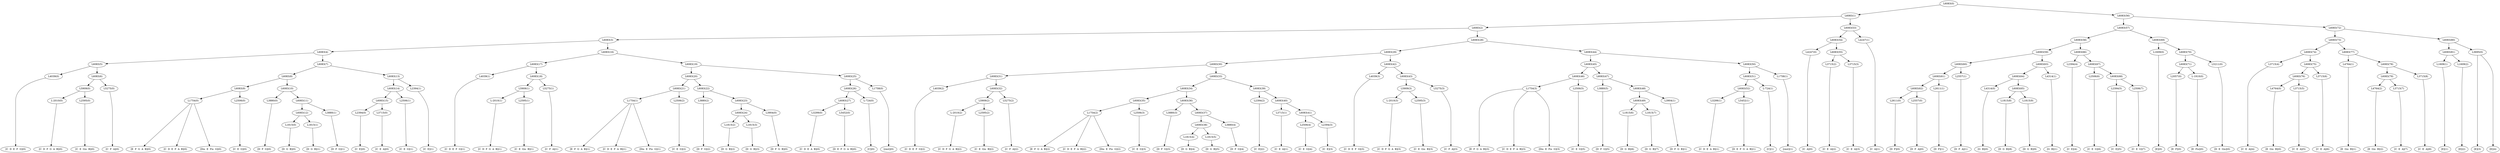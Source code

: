 digraph sample{
"L4039(0)"->"[C  D  E  F  G](0)"
"L-2010(0)"->"[C  D  F  G  A  B](0)"
"L2595(0)"->"[C  E  Gis  B](0)"
"L5909(0)"->"L-2010(0)"
"L5909(0)"->"L2595(0)"
"L5275(0)"->"[C  F  A](0)"
"L6083(6)"->"L5909(0)"
"L6083(6)"->"L5275(0)"
"L6083(5)"->"L4039(0)"
"L6083(5)"->"L6083(6)"
"L1754(0)"->"[E  F  G  A  B](0)"
"L1754(0)"->"[C  D  E  F  A  B](0)"
"L1754(0)"->"[Dis  E  Fis  G](0)"
"L2506(0)"->"[C  E  G](0)"
"L6083(9)"->"L1754(0)"
"L6083(9)"->"L2506(0)"
"L3880(0)"->"[D  F  G](0)"
"L1815(0)"->"[D  G  B](0)"
"L1815(1)"->"[D  G  B](1)"
"L6083(12)"->"L1815(0)"
"L6083(12)"->"L1815(1)"
"L3880(1)"->"[D  F  G](1)"
"L6083(11)"->"L6083(12)"
"L6083(11)"->"L3880(1)"
"L6083(10)"->"L3880(0)"
"L6083(10)"->"L6083(11)"
"L6083(8)"->"L6083(9)"
"L6083(8)"->"L6083(10)"
"L2394(0)"->"[C  E](0)"
"L3715(0)"->"[C  E  A](0)"
"L6083(15)"->"L2394(0)"
"L6083(15)"->"L3715(0)"
"L2506(1)"->"[C  E  G](1)"
"L6083(14)"->"L6083(15)"
"L6083(14)"->"L2506(1)"
"L2394(1)"->"[C  E](1)"
"L6083(13)"->"L6083(14)"
"L6083(13)"->"L2394(1)"
"L6083(7)"->"L6083(8)"
"L6083(7)"->"L6083(13)"
"L6083(4)"->"L6083(5)"
"L6083(4)"->"L6083(7)"
"L4039(1)"->"[C  D  E  F  G](1)"
"L-2010(1)"->"[C  D  F  G  A  B](1)"
"L2595(1)"->"[C  E  Gis  B](1)"
"L5909(1)"->"L-2010(1)"
"L5909(1)"->"L2595(1)"
"L5275(1)"->"[C  F  A](1)"
"L6083(18)"->"L5909(1)"
"L6083(18)"->"L5275(1)"
"L6083(17)"->"L4039(1)"
"L6083(17)"->"L6083(18)"
"L1754(1)"->"[E  F  G  A  B](1)"
"L1754(1)"->"[C  D  E  F  A  B](1)"
"L1754(1)"->"[Dis  E  Fis  G](1)"
"L2506(2)"->"[C  E  G](2)"
"L6083(21)"->"L1754(1)"
"L6083(21)"->"L2506(2)"
"L3880(2)"->"[D  F  G](2)"
"L1815(2)"->"[D  G  B](2)"
"L1815(3)"->"[D  G  B](3)"
"L6083(24)"->"L1815(2)"
"L6083(24)"->"L1815(3)"
"L3904(0)"->"[D  F  G  B](0)"
"L6083(23)"->"L6083(24)"
"L6083(23)"->"L3904(0)"
"L6083(22)"->"L3880(2)"
"L6083(22)"->"L6083(23)"
"L6083(20)"->"L6083(21)"
"L6083(20)"->"L6083(22)"
"L3299(0)"->"[C  D  E  A  B](0)"
"L5452(0)"->"[D  E  F  G  A  B](0)"
"L6083(27)"->"L3299(0)"
"L6083(27)"->"L5452(0)"
"L-724(0)"->"[C](0)"
"L6083(26)"->"L6083(27)"
"L6083(26)"->"L-724(0)"
"L1758(0)"->"[rest](0)"
"L6083(25)"->"L6083(26)"
"L6083(25)"->"L1758(0)"
"L6083(19)"->"L6083(20)"
"L6083(19)"->"L6083(25)"
"L6083(16)"->"L6083(17)"
"L6083(16)"->"L6083(19)"
"L6083(3)"->"L6083(4)"
"L6083(3)"->"L6083(16)"
"L4039(2)"->"[C  D  E  F  G](2)"
"L-2010(2)"->"[C  D  F  G  A  B](2)"
"L2595(2)"->"[C  E  Gis  B](2)"
"L5909(2)"->"L-2010(2)"
"L5909(2)"->"L2595(2)"
"L5275(2)"->"[C  F  A](2)"
"L6083(32)"->"L5909(2)"
"L6083(32)"->"L5275(2)"
"L6083(31)"->"L4039(2)"
"L6083(31)"->"L6083(32)"
"L1754(2)"->"[E  F  G  A  B](2)"
"L1754(2)"->"[C  D  E  F  A  B](2)"
"L1754(2)"->"[Dis  E  Fis  G](2)"
"L2506(3)"->"[C  E  G](3)"
"L6083(35)"->"L1754(2)"
"L6083(35)"->"L2506(3)"
"L3880(3)"->"[D  F  G](3)"
"L1815(4)"->"[D  G  B](4)"
"L1815(5)"->"[D  G  B](5)"
"L6083(38)"->"L1815(4)"
"L6083(38)"->"L1815(5)"
"L3880(4)"->"[D  F  G](4)"
"L6083(37)"->"L6083(38)"
"L6083(37)"->"L3880(4)"
"L6083(36)"->"L3880(3)"
"L6083(36)"->"L6083(37)"
"L6083(34)"->"L6083(35)"
"L6083(34)"->"L6083(36)"
"L2394(2)"->"[C  E](2)"
"L3715(1)"->"[C  E  A](1)"
"L2506(4)"->"[C  E  G](4)"
"L2394(3)"->"[C  E](3)"
"L6083(41)"->"L2506(4)"
"L6083(41)"->"L2394(3)"
"L6083(40)"->"L3715(1)"
"L6083(40)"->"L6083(41)"
"L6083(39)"->"L2394(2)"
"L6083(39)"->"L6083(40)"
"L6083(33)"->"L6083(34)"
"L6083(33)"->"L6083(39)"
"L6083(30)"->"L6083(31)"
"L6083(30)"->"L6083(33)"
"L4039(3)"->"[C  D  E  F  G](3)"
"L-2010(3)"->"[C  D  F  G  A  B](3)"
"L2595(3)"->"[C  E  Gis  B](3)"
"L5909(3)"->"L-2010(3)"
"L5909(3)"->"L2595(3)"
"L5275(3)"->"[C  F  A](3)"
"L6083(43)"->"L5909(3)"
"L6083(43)"->"L5275(3)"
"L6083(42)"->"L4039(3)"
"L6083(42)"->"L6083(43)"
"L6083(29)"->"L6083(30)"
"L6083(29)"->"L6083(42)"
"L1754(3)"->"[E  F  G  A  B](3)"
"L1754(3)"->"[C  D  E  F  A  B](3)"
"L1754(3)"->"[Dis  E  Fis  G](3)"
"L2506(5)"->"[C  E  G](5)"
"L6083(46)"->"L1754(3)"
"L6083(46)"->"L2506(5)"
"L3880(5)"->"[D  F  G](5)"
"L1815(6)"->"[D  G  B](6)"
"L1815(7)"->"[D  G  B](7)"
"L6083(49)"->"L1815(6)"
"L6083(49)"->"L1815(7)"
"L3904(1)"->"[D  F  G  B](1)"
"L6083(48)"->"L6083(49)"
"L6083(48)"->"L3904(1)"
"L6083(47)"->"L3880(5)"
"L6083(47)"->"L6083(48)"
"L6083(45)"->"L6083(46)"
"L6083(45)"->"L6083(47)"
"L3299(1)"->"[C  D  E  A  B](1)"
"L5452(1)"->"[D  E  F  G  A  B](1)"
"L6083(52)"->"L3299(1)"
"L6083(52)"->"L5452(1)"
"L-724(1)"->"[C](1)"
"L6083(51)"->"L6083(52)"
"L6083(51)"->"L-724(1)"
"L1758(1)"->"[rest](1)"
"L6083(50)"->"L6083(51)"
"L6083(50)"->"L1758(1)"
"L6083(44)"->"L6083(45)"
"L6083(44)"->"L6083(50)"
"L6083(28)"->"L6083(29)"
"L6083(28)"->"L6083(44)"
"L6083(2)"->"L6083(3)"
"L6083(2)"->"L6083(28)"
"L4247(0)"->"[C  A](0)"
"L3715(2)"->"[C  E  A](2)"
"L3715(3)"->"[C  E  A](3)"
"L6083(55)"->"L3715(2)"
"L6083(55)"->"L3715(3)"
"L6083(54)"->"L4247(0)"
"L6083(54)"->"L6083(55)"
"L4247(1)"->"[C  A](1)"
"L6083(53)"->"L6083(54)"
"L6083(53)"->"L4247(1)"
"L6083(1)"->"L6083(2)"
"L6083(1)"->"L6083(53)"
"L2611(0)"->"[D  F](0)"
"L2557(0)"->"[D  F  A](0)"
"L6083(62)"->"L2611(0)"
"L6083(62)"->"L2557(0)"
"L2611(1)"->"[D  F](1)"
"L6083(61)"->"L6083(62)"
"L6083(61)"->"L2611(1)"
"L2557(1)"->"[D  F  A](1)"
"L6083(60)"->"L6083(61)"
"L6083(60)"->"L2557(1)"
"L4314(0)"->"[G  B](0)"
"L1815(8)"->"[D  G  B](8)"
"L1815(9)"->"[D  G  B](9)"
"L6083(65)"->"L1815(8)"
"L6083(65)"->"L1815(9)"
"L6083(64)"->"L4314(0)"
"L6083(64)"->"L6083(65)"
"L4314(1)"->"[G  B](1)"
"L6083(63)"->"L6083(64)"
"L6083(63)"->"L4314(1)"
"L6083(59)"->"L6083(60)"
"L6083(59)"->"L6083(63)"
"L2394(4)"->"[C  E](4)"
"L2506(6)"->"[C  E  G](6)"
"L2394(5)"->"[C  E](5)"
"L2506(7)"->"[C  E  G](7)"
"L6083(68)"->"L2394(5)"
"L6083(68)"->"L2506(7)"
"L6083(67)"->"L2506(6)"
"L6083(67)"->"L6083(68)"
"L6083(66)"->"L2394(4)"
"L6083(66)"->"L6083(67)"
"L6083(58)"->"L6083(59)"
"L6083(58)"->"L6083(66)"
"L1609(0)"->"[E](0)"
"L2057(0)"->"[E  F](0)"
"L-1910(0)"->"[E  Fis](0)"
"L6083(71)"->"L2057(0)"
"L6083(71)"->"L-1910(0)"
"L5211(0)"->"[D  E  Gis](0)"
"L6083(70)"->"L6083(71)"
"L6083(70)"->"L5211(0)"
"L6083(69)"->"L1609(0)"
"L6083(69)"->"L6083(70)"
"L6083(57)"->"L6083(58)"
"L6083(57)"->"L6083(69)"
"L3715(4)"->"[C  E  A](4)"
"L4764(0)"->"[E  Gis  B](0)"
"L3715(5)"->"[C  E  A](5)"
"L6083(76)"->"L4764(0)"
"L6083(76)"->"L3715(5)"
"L3715(6)"->"[C  E  A](6)"
"L6083(75)"->"L6083(76)"
"L6083(75)"->"L3715(6)"
"L6083(74)"->"L3715(4)"
"L6083(74)"->"L6083(75)"
"L4764(1)"->"[E  Gis  B](1)"
"L4764(2)"->"[E  Gis  B](2)"
"L3715(7)"->"[C  E  A](7)"
"L6083(79)"->"L4764(2)"
"L6083(79)"->"L3715(7)"
"L3715(8)"->"[C  E  A](8)"
"L6083(78)"->"L6083(79)"
"L6083(78)"->"L3715(8)"
"L6083(77)"->"L4764(1)"
"L6083(77)"->"L6083(78)"
"L6083(73)"->"L6083(74)"
"L6083(73)"->"L6083(77)"
"L1609(1)"->"[E](1)"
"L1609(2)"->"[E](2)"
"L6083(81)"->"L1609(1)"
"L6083(81)"->"L1609(2)"
"L3695(0)"->"[E](3)"
"L3695(0)"->"[E](4)"
"L6083(80)"->"L6083(81)"
"L6083(80)"->"L3695(0)"
"L6083(72)"->"L6083(73)"
"L6083(72)"->"L6083(80)"
"L6083(56)"->"L6083(57)"
"L6083(56)"->"L6083(72)"
"L6083(0)"->"L6083(1)"
"L6083(0)"->"L6083(56)"
{rank = min; "L6083(0)"}
{rank = same; "L6083(1)"; "L6083(56)";}
{rank = same; "L6083(2)"; "L6083(53)"; "L6083(57)"; "L6083(72)";}
{rank = same; "L6083(3)"; "L6083(28)"; "L6083(54)"; "L4247(1)"; "L6083(58)"; "L6083(69)"; "L6083(73)"; "L6083(80)";}
{rank = same; "L6083(4)"; "L6083(16)"; "L6083(29)"; "L6083(44)"; "L4247(0)"; "L6083(55)"; "L6083(59)"; "L6083(66)"; "L1609(0)"; "L6083(70)"; "L6083(74)"; "L6083(77)"; "L6083(81)"; "L3695(0)";}
{rank = same; "L6083(5)"; "L6083(7)"; "L6083(17)"; "L6083(19)"; "L6083(30)"; "L6083(42)"; "L6083(45)"; "L6083(50)"; "L3715(2)"; "L3715(3)"; "L6083(60)"; "L6083(63)"; "L2394(4)"; "L6083(67)"; "L6083(71)"; "L5211(0)"; "L3715(4)"; "L6083(75)"; "L4764(1)"; "L6083(78)"; "L1609(1)"; "L1609(2)";}
{rank = same; "L4039(0)"; "L6083(6)"; "L6083(8)"; "L6083(13)"; "L4039(1)"; "L6083(18)"; "L6083(20)"; "L6083(25)"; "L6083(31)"; "L6083(33)"; "L4039(3)"; "L6083(43)"; "L6083(46)"; "L6083(47)"; "L6083(51)"; "L1758(1)"; "L6083(61)"; "L2557(1)"; "L6083(64)"; "L4314(1)"; "L2506(6)"; "L6083(68)"; "L2057(0)"; "L-1910(0)"; "L6083(76)"; "L3715(6)"; "L6083(79)"; "L3715(8)";}
{rank = same; "L5909(0)"; "L5275(0)"; "L6083(9)"; "L6083(10)"; "L6083(14)"; "L2394(1)"; "L5909(1)"; "L5275(1)"; "L6083(21)"; "L6083(22)"; "L6083(26)"; "L1758(0)"; "L4039(2)"; "L6083(32)"; "L6083(34)"; "L6083(39)"; "L5909(3)"; "L5275(3)"; "L1754(3)"; "L2506(5)"; "L3880(5)"; "L6083(48)"; "L6083(52)"; "L-724(1)"; "L6083(62)"; "L2611(1)"; "L4314(0)"; "L6083(65)"; "L2394(5)"; "L2506(7)"; "L4764(0)"; "L3715(5)"; "L4764(2)"; "L3715(7)";}
{rank = same; "L-2010(0)"; "L2595(0)"; "L1754(0)"; "L2506(0)"; "L3880(0)"; "L6083(11)"; "L6083(15)"; "L2506(1)"; "L-2010(1)"; "L2595(1)"; "L1754(1)"; "L2506(2)"; "L3880(2)"; "L6083(23)"; "L6083(27)"; "L-724(0)"; "L5909(2)"; "L5275(2)"; "L6083(35)"; "L6083(36)"; "L2394(2)"; "L6083(40)"; "L-2010(3)"; "L2595(3)"; "L6083(49)"; "L3904(1)"; "L3299(1)"; "L5452(1)"; "L2611(0)"; "L2557(0)"; "L1815(8)"; "L1815(9)";}
{rank = same; "L6083(12)"; "L3880(1)"; "L2394(0)"; "L3715(0)"; "L6083(24)"; "L3904(0)"; "L3299(0)"; "L5452(0)"; "L-2010(2)"; "L2595(2)"; "L1754(2)"; "L2506(3)"; "L3880(3)"; "L6083(37)"; "L3715(1)"; "L6083(41)"; "L1815(6)"; "L1815(7)";}
{rank = same; "L1815(0)"; "L1815(1)"; "L1815(2)"; "L1815(3)"; "L6083(38)"; "L3880(4)"; "L2506(4)"; "L2394(3)";}
{rank = same; "L1815(4)"; "L1815(5)";}
{rank = max; "[C  A](0)"; "[C  A](1)"; "[C  D  E  A  B](0)"; "[C  D  E  A  B](1)"; "[C  D  E  F  A  B](0)"; "[C  D  E  F  A  B](1)"; "[C  D  E  F  A  B](2)"; "[C  D  E  F  A  B](3)"; "[C  D  E  F  G](0)"; "[C  D  E  F  G](1)"; "[C  D  E  F  G](2)"; "[C  D  E  F  G](3)"; "[C  D  F  G  A  B](0)"; "[C  D  F  G  A  B](1)"; "[C  D  F  G  A  B](2)"; "[C  D  F  G  A  B](3)"; "[C  E  A](0)"; "[C  E  A](1)"; "[C  E  A](2)"; "[C  E  A](3)"; "[C  E  A](4)"; "[C  E  A](5)"; "[C  E  A](6)"; "[C  E  A](7)"; "[C  E  A](8)"; "[C  E  G](0)"; "[C  E  G](1)"; "[C  E  G](2)"; "[C  E  G](3)"; "[C  E  G](4)"; "[C  E  G](5)"; "[C  E  G](6)"; "[C  E  G](7)"; "[C  E  Gis  B](0)"; "[C  E  Gis  B](1)"; "[C  E  Gis  B](2)"; "[C  E  Gis  B](3)"; "[C  E](0)"; "[C  E](1)"; "[C  E](2)"; "[C  E](3)"; "[C  E](4)"; "[C  E](5)"; "[C  F  A](0)"; "[C  F  A](1)"; "[C  F  A](2)"; "[C  F  A](3)"; "[C](0)"; "[C](1)"; "[D  E  F  G  A  B](0)"; "[D  E  F  G  A  B](1)"; "[D  E  Gis](0)"; "[D  F  A](0)"; "[D  F  A](1)"; "[D  F  G  B](0)"; "[D  F  G  B](1)"; "[D  F  G](0)"; "[D  F  G](1)"; "[D  F  G](2)"; "[D  F  G](3)"; "[D  F  G](4)"; "[D  F  G](5)"; "[D  F](0)"; "[D  F](1)"; "[D  G  B](0)"; "[D  G  B](1)"; "[D  G  B](2)"; "[D  G  B](3)"; "[D  G  B](4)"; "[D  G  B](5)"; "[D  G  B](6)"; "[D  G  B](7)"; "[D  G  B](8)"; "[D  G  B](9)"; "[Dis  E  Fis  G](0)"; "[Dis  E  Fis  G](1)"; "[Dis  E  Fis  G](2)"; "[Dis  E  Fis  G](3)"; "[E  F  G  A  B](0)"; "[E  F  G  A  B](1)"; "[E  F  G  A  B](2)"; "[E  F  G  A  B](3)"; "[E  F](0)"; "[E  Fis](0)"; "[E  Gis  B](0)"; "[E  Gis  B](1)"; "[E  Gis  B](2)"; "[E](0)"; "[E](1)"; "[E](2)"; "[E](3)"; "[E](4)"; "[G  B](0)"; "[G  B](1)"; "[rest](0)"; "[rest](1)";}
}
